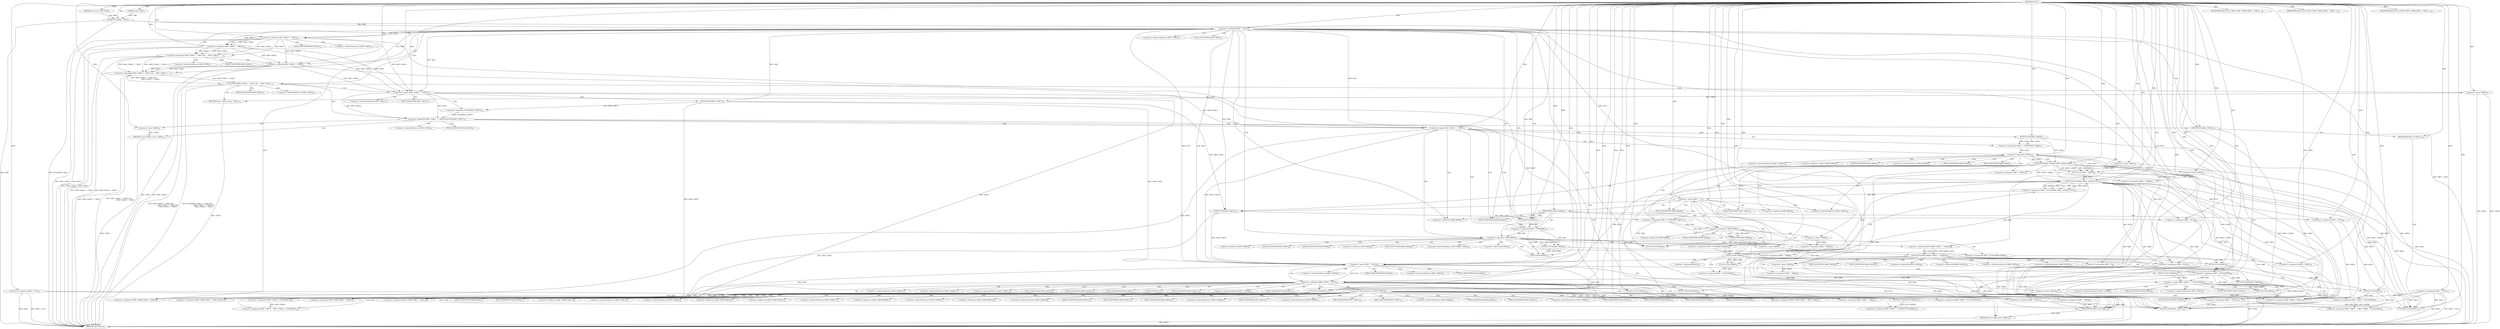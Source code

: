 digraph "FUN1" {  
"8" [label = <(METHOD,FUN1)<SUB>1</SUB>> ]
"383" [label = <(METHOD_RETURN,int)<SUB>1</SUB>> ]
"9" [label = <(PARAM,mqd_t VAR1)<SUB>1</SUB>> ]
"10" [label = <(PARAM,const struct VAR2 *VAR3)<SUB>1</SUB>> ]
"18" [label = <(FUN2,FUN2(VAR1, VAR3))<SUB>10</SUB>> ]
"21" [label = <(&lt;operator&gt;.assignment,VAR11 = NULL)<SUB>12</SUB>> ]
"24" [label = <(&lt;operator&gt;.assignment,VAR6 = NULL)<SUB>13</SUB>> ]
"178" [label = <(&lt;operator&gt;.assignment,VAR5 = FUN8(VAR1))<SUB>75</SUB>> ]
"193" [label = <(&lt;operator&gt;.assignment,VAR7 = FUN14(VAR5.VAR28))<SUB>81</SUB>> ]
"215" [label = <(&lt;operator&gt;.assignment,VAR9 = FUN15(VAR7))<SUB>86</SUB>> ]
"219" [label = <(&lt;operator&gt;.assignment,VAR4 = 0)<SUB>88</SUB>> ]
"222" [label = <(FUN16,FUN16(&amp;VAR9-&gt;VAR34))<SUB>89</SUB>> ]
"359" [label = <(FUN23,FUN23(&amp;VAR9-&gt;VAR34))<SUB>120</SUB>> ]
"365" [label = <(FUN10,FUN10(VAR5))<SUB>122</SUB>> ]
"381" [label = <(RETURN,return VAR4;,return VAR4;)<SUB>129</SUB>> ]
"28" [label = <(&lt;operator&gt;.notEquals,VAR3 != NULL)<SUB>14</SUB>> ]
"183" [label = <(&lt;operator&gt;.logicalNot,!VAR5.VAR28)<SUB>76</SUB>> ]
"200" [label = <(FUN3,FUN3(VAR5.VAR28-&gt;VAR31 != &amp;VAR32))<SUB>82</SUB>> ]
"228" [label = <(&lt;operator&gt;.equals,VAR3 == NULL)<SUB>90</SUB>> ]
"369" [label = <(IDENTIFIER,VAR6,if (VAR6))<SUB>124</SUB>> ]
"382" [label = <(IDENTIFIER,VAR4,return VAR4;)<SUB>129</SUB>> ]
"180" [label = <(FUN8,FUN8(VAR1))<SUB>75</SUB>> ]
"188" [label = <(&lt;operator&gt;.assignment,VAR4 = -VAR29)<SUB>77</SUB>> ]
"195" [label = <(FUN14,FUN14(VAR5.VAR28))<SUB>81</SUB>> ]
"210" [label = <(&lt;operator&gt;.assignment,VAR4 = -VAR29)<SUB>83</SUB>> ]
"217" [label = <(FUN15,FUN15(VAR7))<SUB>86</SUB>> ]
"371" [label = <(FUN24,FUN24(VAR6, VAR11))<SUB>125</SUB>> ]
"33" [label = <(FUN3,FUN3(VAR3-&gt;VAR12 != VAR13 &amp;&amp;
			     VAR3-&gt;VAR1...)<SUB>15</SUB>> ]
"56" [label = <(&lt;operator&gt;.logicalAnd,VAR3-&gt;VAR12 == VAR14 &amp;&amp;
			!FUN4(VAR3-&gt;VAR17))<SUB>19</SUB>> ]
"72" [label = <(&lt;operator&gt;.equals,VAR3-&gt;VAR12 == VAR15)<SUB>23</SUB>> ]
"201" [label = <(&lt;operator&gt;.notEquals,VAR5.VAR28-&gt;VAR31 != &amp;VAR32)<SUB>82</SUB>> ]
"233" [label = <(&lt;operator&gt;.equals,VAR9-&gt;VAR35 == FUN17(VAR36))<SUB>91</SUB>> ]
"52" [label = <(RETURN,return -VAR16;,return -VAR16;)<SUB>18</SUB>> ]
"68" [label = <(RETURN,return -VAR16;,return -VAR16;)<SUB>21</SUB>> ]
"79" [label = <(&lt;operator&gt;.assignment,VAR11 = FUN5(VAR19, VAR20))<SUB>27</SUB>> ]
"110" [label = <(FUN7,FUN7(VAR11, VAR19))<SUB>40</SUB>> ]
"114" [label = <(&lt;operator&gt;.assignment,VAR5 = FUN8(VAR3-&gt;VAR17))<SUB>43</SUB>> ]
"131" [label = <(&lt;operator&gt;.assignment,VAR6 = FUN9(VAR5.VAR28))<SUB>48</SUB>> ]
"137" [label = <(FUN10,FUN10(VAR5))<SUB>49</SUB>> ]
"151" [label = <(&lt;operator&gt;.assignment,VAR18 = VAR30)<SUB>56</SUB>> ]
"154" [label = <(&lt;operator&gt;.assignment,VAR4 = FUN13(VAR6, VAR11, &amp;VAR18, NULL))<SUB>57</SUB>> ]
"190" [label = <(&lt;operator&gt;.minus,-VAR29)<SUB>77</SUB>> ]
"212" [label = <(&lt;operator&gt;.minus,-VAR29)<SUB>83</SUB>> ]
"240" [label = <(FUN18,FUN18(VAR9))<SUB>92</SUB>> ]
"242" [label = <(&lt;operator&gt;.assignment,VAR7-&gt;VAR37 = VAR7-&gt;VAR38 = FUN19(VAR7))<SUB>93</SUB>> ]
"255" [label = <(&lt;operator&gt;.notEquals,VAR9-&gt;VAR35 != NULL)<SUB>95</SUB>> ]
"377" [label = <(IDENTIFIER,VAR11,if (VAR11))<SUB>126</SUB>> ]
"34" [label = <(&lt;operator&gt;.logicalAnd,VAR3-&gt;VAR12 != VAR13 &amp;&amp;
			     VAR3-&gt;VAR12 != ...)<SUB>15</SUB>> ]
"53" [label = <(&lt;operator&gt;.minus,-VAR16)<SUB>18</SUB>> ]
"57" [label = <(&lt;operator&gt;.equals,VAR3-&gt;VAR12 == VAR14)<SUB>19</SUB>> ]
"62" [label = <(&lt;operator&gt;.logicalNot,!FUN4(VAR3-&gt;VAR17))<SUB>20</SUB>> ]
"69" [label = <(&lt;operator&gt;.minus,-VAR16)<SUB>21</SUB>> ]
"85" [label = <(&lt;operator&gt;.logicalNot,!VAR11)<SUB>28</SUB>> ]
"94" [label = <(FUN6,FUN6(VAR11-&gt;VAR23,
					VAR3-&gt;VAR24.VAR25,
				...)<SUB>32</SUB>> ]
"121" [label = <(&lt;operator&gt;.logicalNot,!VAR5.VAR28)<SUB>44</SUB>> ]
"140" [label = <(FUN11,FUN11(VAR6))<SUB>50</SUB>> ]
"163" [label = <(&lt;operator&gt;.equals,VAR4 == 1)<SUB>59</SUB>> ]
"169" [label = <(IDENTIFIER,VAR4,if (VAR4))<SUB>67</SUB>> ]
"237" [label = <(FUN17,FUN17(VAR36))<SUB>91</SUB>> ]
"261" [label = <(&lt;operator&gt;.assignment,VAR4 = -VAR39)<SUB>96</SUB>> ]
"379" [label = <(FUN25,FUN25(VAR11))<SUB>127</SUB>> ]
"35" [label = <(&lt;operator&gt;.logicalAnd,VAR3-&gt;VAR12 != VAR13 &amp;&amp;
			     VAR3-&gt;VAR12 != ...)<SUB>15</SUB>> ]
"46" [label = <(&lt;operator&gt;.notEquals,VAR3-&gt;VAR12 != VAR15)<SUB>17</SUB>> ]
"63" [label = <(FUN4,FUN4(VAR3-&gt;VAR17))<SUB>20</SUB>> ]
"81" [label = <(FUN5,FUN5(VAR19, VAR20))<SUB>27</SUB>> ]
"88" [label = <(&lt;operator&gt;.assignment,VAR4 = -VAR21)<SUB>29</SUB>> ]
"105" [label = <(&lt;operator&gt;.assignment,VAR4 = -VAR26)<SUB>35</SUB>> ]
"116" [label = <(FUN8,FUN8(VAR3-&gt;VAR17))<SUB>43</SUB>> ]
"126" [label = <(&lt;operator&gt;.assignment,VAR4 = -VAR29)<SUB>45</SUB>> ]
"133" [label = <(FUN9,FUN9(VAR5.VAR28))<SUB>48</SUB>> ]
"143" [label = <(&lt;operator&gt;.assignment,VAR4 = FUN12(VAR6))<SUB>51</SUB>> ]
"147" [label = <(&lt;operator&gt;.assignment,VAR6 = NULL)<SUB>52</SUB>> ]
"156" [label = <(FUN13,FUN13(VAR6, VAR11, &amp;VAR18, NULL))<SUB>57</SUB>> ]
"171" [label = <(&lt;operator&gt;.assignment,VAR6 = NULL)<SUB>68</SUB>> ]
"174" [label = <(&lt;operator&gt;.assignment,VAR11 = NULL)<SUB>69</SUB>> ]
"246" [label = <(&lt;operator&gt;.assignment,VAR7-&gt;VAR38 = FUN19(VAR7))<SUB>93</SUB>> ]
"336" [label = <(&lt;operator&gt;.assignment,VAR9-&gt;VAR35 = FUN20(FUN17(VAR36)))<SUB>116</SUB>> ]
"343" [label = <(&lt;operator&gt;.assignment,VAR9-&gt;VAR43 = FUN21(FUN22()))<SUB>117</SUB>> ]
"349" [label = <(&lt;operator&gt;.assignment,VAR7-&gt;VAR37 = VAR7-&gt;VAR38 = FUN19(VAR7))<SUB>118</SUB>> ]
"36" [label = <(&lt;operator&gt;.notEquals,VAR3-&gt;VAR12 != VAR13)<SUB>15</SUB>> ]
"41" [label = <(&lt;operator&gt;.notEquals,VAR3-&gt;VAR12 != VAR14)<SUB>16</SUB>> ]
"250" [label = <(FUN19,FUN19(VAR7))<SUB>93</SUB>> ]
"263" [label = <(&lt;operator&gt;.minus,-VAR39)<SUB>96</SUB>> ]
"90" [label = <(&lt;operator&gt;.minus,-VAR21)<SUB>29</SUB>> ]
"107" [label = <(&lt;operator&gt;.minus,-VAR26)<SUB>35</SUB>> ]
"128" [label = <(&lt;operator&gt;.minus,-VAR29)<SUB>45</SUB>> ]
"145" [label = <(FUN12,FUN12(VAR6))<SUB>51</SUB>> ]
"273" [label = <(IDENTIFIER,VAR13,{
		case VAR13:
			VAR9-&gt;VAR40.VAR12 = VAR13;
	...)<SUB>99</SUB>> ]
"274" [label = <(&lt;operator&gt;.assignment,VAR9-&gt;VAR40.VAR12 = VAR13)<SUB>100</SUB>> ]
"283" [label = <(IDENTIFIER,VAR15,{
		case VAR13:
			VAR9-&gt;VAR40.VAR12 = VAR13;
	...)<SUB>102</SUB>> ]
"284" [label = <(&lt;operator&gt;.assignment,VAR9-&gt;VAR41 = VAR6)<SUB>103</SUB>> ]
"289" [label = <(&lt;operator&gt;.assignment,VAR9-&gt;VAR42 = VAR11)<SUB>104</SUB>> ]
"294" [label = <(&lt;operator&gt;.assignment,VAR6 = NULL)<SUB>105</SUB>> ]
"297" [label = <(&lt;operator&gt;.assignment,VAR11 = NULL)<SUB>106</SUB>> ]
"300" [label = <(&lt;operator&gt;.assignment,VAR9-&gt;VAR40.VAR12 = VAR15)<SUB>107</SUB>> ]
"309" [label = <(IDENTIFIER,VAR14,{
		case VAR13:
			VAR9-&gt;VAR40.VAR12 = VAR13;
	...)<SUB>109</SUB>> ]
"310" [label = <(&lt;operator&gt;.assignment,VAR9-&gt;VAR40.VAR17 = VAR3-&gt;VAR17)<SUB>110</SUB>> ]
"319" [label = <(&lt;operator&gt;.assignment,VAR9-&gt;VAR40.VAR24 = VAR3-&gt;VAR24)<SUB>111</SUB>> ]
"328" [label = <(&lt;operator&gt;.assignment,VAR9-&gt;VAR40.VAR12 = VAR14)<SUB>112</SUB>> ]
"340" [label = <(FUN20,FUN20(FUN17(VAR36)))<SUB>116</SUB>> ]
"347" [label = <(FUN21,FUN21(FUN22()))<SUB>117</SUB>> ]
"353" [label = <(&lt;operator&gt;.assignment,VAR7-&gt;VAR38 = FUN19(VAR7))<SUB>118</SUB>> ]
"341" [label = <(FUN17,FUN17(VAR36))<SUB>116</SUB>> ]
"357" [label = <(FUN19,FUN19(VAR7))<SUB>118</SUB>> ]
"223" [label = <(&lt;operator&gt;.addressOf,&amp;VAR9-&gt;VAR34)<SUB>89</SUB>> ]
"360" [label = <(&lt;operator&gt;.addressOf,&amp;VAR9-&gt;VAR34)<SUB>120</SUB>> ]
"184" [label = <(&lt;operator&gt;.fieldAccess,VAR5.VAR28)<SUB>76</SUB>> ]
"196" [label = <(&lt;operator&gt;.fieldAccess,VAR5.VAR28)<SUB>81</SUB>> ]
"224" [label = <(&lt;operator&gt;.indirectFieldAccess,VAR9-&gt;VAR34)<SUB>89</SUB>> ]
"361" [label = <(&lt;operator&gt;.indirectFieldAccess,VAR9-&gt;VAR34)<SUB>120</SUB>> ]
"186" [label = <(FIELD_IDENTIFIER,VAR28,VAR28)<SUB>76</SUB>> ]
"198" [label = <(FIELD_IDENTIFIER,VAR28,VAR28)<SUB>81</SUB>> ]
"202" [label = <(&lt;operator&gt;.indirectFieldAccess,VAR5.VAR28-&gt;VAR31)<SUB>82</SUB>> ]
"207" [label = <(&lt;operator&gt;.addressOf,&amp;VAR32)<SUB>82</SUB>> ]
"226" [label = <(FIELD_IDENTIFIER,VAR34,VAR34)<SUB>89</SUB>> ]
"363" [label = <(FIELD_IDENTIFIER,VAR34,VAR34)<SUB>120</SUB>> ]
"73" [label = <(&lt;operator&gt;.indirectFieldAccess,VAR3-&gt;VAR12)<SUB>23</SUB>> ]
"203" [label = <(&lt;operator&gt;.fieldAccess,VAR5.VAR28)<SUB>82</SUB>> ]
"206" [label = <(FIELD_IDENTIFIER,VAR31,VAR31)<SUB>82</SUB>> ]
"234" [label = <(&lt;operator&gt;.indirectFieldAccess,VAR9-&gt;VAR35)<SUB>91</SUB>> ]
"58" [label = <(&lt;operator&gt;.indirectFieldAccess,VAR3-&gt;VAR12)<SUB>19</SUB>> ]
"75" [label = <(FIELD_IDENTIFIER,VAR12,VAR12)<SUB>23</SUB>> ]
"205" [label = <(FIELD_IDENTIFIER,VAR28,VAR28)<SUB>82</SUB>> ]
"236" [label = <(FIELD_IDENTIFIER,VAR35,VAR35)<SUB>91</SUB>> ]
"243" [label = <(&lt;operator&gt;.indirectFieldAccess,VAR7-&gt;VAR37)<SUB>93</SUB>> ]
"256" [label = <(&lt;operator&gt;.indirectFieldAccess,VAR9-&gt;VAR35)<SUB>95</SUB>> ]
"47" [label = <(&lt;operator&gt;.indirectFieldAccess,VAR3-&gt;VAR12)<SUB>17</SUB>> ]
"60" [label = <(FIELD_IDENTIFIER,VAR12,VAR12)<SUB>19</SUB>> ]
"64" [label = <(&lt;operator&gt;.indirectFieldAccess,VAR3-&gt;VAR17)<SUB>20</SUB>> ]
"95" [label = <(&lt;operator&gt;.indirectFieldAccess,VAR11-&gt;VAR23)<SUB>32</SUB>> ]
"98" [label = <(&lt;operator&gt;.fieldAccess,VAR3-&gt;VAR24.VAR25)<SUB>33</SUB>> ]
"117" [label = <(&lt;operator&gt;.indirectFieldAccess,VAR3-&gt;VAR17)<SUB>43</SUB>> ]
"122" [label = <(&lt;operator&gt;.fieldAccess,VAR5.VAR28)<SUB>44</SUB>> ]
"134" [label = <(&lt;operator&gt;.fieldAccess,VAR5.VAR28)<SUB>48</SUB>> ]
"159" [label = <(&lt;operator&gt;.addressOf,&amp;VAR18)<SUB>57</SUB>> ]
"245" [label = <(FIELD_IDENTIFIER,VAR37,VAR37)<SUB>93</SUB>> ]
"247" [label = <(&lt;operator&gt;.indirectFieldAccess,VAR7-&gt;VAR38)<SUB>93</SUB>> ]
"258" [label = <(FIELD_IDENTIFIER,VAR35,VAR35)<SUB>95</SUB>> ]
"37" [label = <(&lt;operator&gt;.indirectFieldAccess,VAR3-&gt;VAR12)<SUB>15</SUB>> ]
"42" [label = <(&lt;operator&gt;.indirectFieldAccess,VAR3-&gt;VAR12)<SUB>16</SUB>> ]
"49" [label = <(FIELD_IDENTIFIER,VAR12,VAR12)<SUB>17</SUB>> ]
"66" [label = <(FIELD_IDENTIFIER,VAR17,VAR17)<SUB>20</SUB>> ]
"97" [label = <(FIELD_IDENTIFIER,VAR23,VAR23)<SUB>32</SUB>> ]
"99" [label = <(&lt;operator&gt;.indirectFieldAccess,VAR3-&gt;VAR24)<SUB>33</SUB>> ]
"102" [label = <(FIELD_IDENTIFIER,VAR25,VAR25)<SUB>33</SUB>> ]
"119" [label = <(FIELD_IDENTIFIER,VAR17,VAR17)<SUB>43</SUB>> ]
"124" [label = <(FIELD_IDENTIFIER,VAR28,VAR28)<SUB>44</SUB>> ]
"136" [label = <(FIELD_IDENTIFIER,VAR28,VAR28)<SUB>48</SUB>> ]
"249" [label = <(FIELD_IDENTIFIER,VAR38,VAR38)<SUB>93</SUB>> ]
"268" [label = <(&lt;operator&gt;.indirectFieldAccess,VAR3-&gt;VAR12)<SUB>98</SUB>> ]
"337" [label = <(&lt;operator&gt;.indirectFieldAccess,VAR9-&gt;VAR35)<SUB>116</SUB>> ]
"344" [label = <(&lt;operator&gt;.indirectFieldAccess,VAR9-&gt;VAR43)<SUB>117</SUB>> ]
"350" [label = <(&lt;operator&gt;.indirectFieldAccess,VAR7-&gt;VAR37)<SUB>118</SUB>> ]
"39" [label = <(FIELD_IDENTIFIER,VAR12,VAR12)<SUB>15</SUB>> ]
"44" [label = <(FIELD_IDENTIFIER,VAR12,VAR12)<SUB>16</SUB>> ]
"101" [label = <(FIELD_IDENTIFIER,VAR24,VAR24)<SUB>33</SUB>> ]
"270" [label = <(FIELD_IDENTIFIER,VAR12,VAR12)<SUB>98</SUB>> ]
"339" [label = <(FIELD_IDENTIFIER,VAR35,VAR35)<SUB>116</SUB>> ]
"346" [label = <(FIELD_IDENTIFIER,VAR43,VAR43)<SUB>117</SUB>> ]
"348" [label = <(FUN22,FUN22())<SUB>117</SUB>> ]
"352" [label = <(FIELD_IDENTIFIER,VAR37,VAR37)<SUB>118</SUB>> ]
"354" [label = <(&lt;operator&gt;.indirectFieldAccess,VAR7-&gt;VAR38)<SUB>118</SUB>> ]
"275" [label = <(&lt;operator&gt;.fieldAccess,VAR9-&gt;VAR40.VAR12)<SUB>100</SUB>> ]
"285" [label = <(&lt;operator&gt;.indirectFieldAccess,VAR9-&gt;VAR41)<SUB>103</SUB>> ]
"290" [label = <(&lt;operator&gt;.indirectFieldAccess,VAR9-&gt;VAR42)<SUB>104</SUB>> ]
"301" [label = <(&lt;operator&gt;.fieldAccess,VAR9-&gt;VAR40.VAR12)<SUB>107</SUB>> ]
"311" [label = <(&lt;operator&gt;.fieldAccess,VAR9-&gt;VAR40.VAR17)<SUB>110</SUB>> ]
"316" [label = <(&lt;operator&gt;.indirectFieldAccess,VAR3-&gt;VAR17)<SUB>110</SUB>> ]
"320" [label = <(&lt;operator&gt;.fieldAccess,VAR9-&gt;VAR40.VAR24)<SUB>111</SUB>> ]
"325" [label = <(&lt;operator&gt;.indirectFieldAccess,VAR3-&gt;VAR24)<SUB>111</SUB>> ]
"329" [label = <(&lt;operator&gt;.fieldAccess,VAR9-&gt;VAR40.VAR12)<SUB>112</SUB>> ]
"356" [label = <(FIELD_IDENTIFIER,VAR38,VAR38)<SUB>118</SUB>> ]
"276" [label = <(&lt;operator&gt;.indirectFieldAccess,VAR9-&gt;VAR40)<SUB>100</SUB>> ]
"279" [label = <(FIELD_IDENTIFIER,VAR12,VAR12)<SUB>100</SUB>> ]
"287" [label = <(FIELD_IDENTIFIER,VAR41,VAR41)<SUB>103</SUB>> ]
"292" [label = <(FIELD_IDENTIFIER,VAR42,VAR42)<SUB>104</SUB>> ]
"302" [label = <(&lt;operator&gt;.indirectFieldAccess,VAR9-&gt;VAR40)<SUB>107</SUB>> ]
"305" [label = <(FIELD_IDENTIFIER,VAR12,VAR12)<SUB>107</SUB>> ]
"312" [label = <(&lt;operator&gt;.indirectFieldAccess,VAR9-&gt;VAR40)<SUB>110</SUB>> ]
"315" [label = <(FIELD_IDENTIFIER,VAR17,VAR17)<SUB>110</SUB>> ]
"318" [label = <(FIELD_IDENTIFIER,VAR17,VAR17)<SUB>110</SUB>> ]
"321" [label = <(&lt;operator&gt;.indirectFieldAccess,VAR9-&gt;VAR40)<SUB>111</SUB>> ]
"324" [label = <(FIELD_IDENTIFIER,VAR24,VAR24)<SUB>111</SUB>> ]
"327" [label = <(FIELD_IDENTIFIER,VAR24,VAR24)<SUB>111</SUB>> ]
"330" [label = <(&lt;operator&gt;.indirectFieldAccess,VAR9-&gt;VAR40)<SUB>112</SUB>> ]
"333" [label = <(FIELD_IDENTIFIER,VAR12,VAR12)<SUB>112</SUB>> ]
"278" [label = <(FIELD_IDENTIFIER,VAR40,VAR40)<SUB>100</SUB>> ]
"304" [label = <(FIELD_IDENTIFIER,VAR40,VAR40)<SUB>107</SUB>> ]
"314" [label = <(FIELD_IDENTIFIER,VAR40,VAR40)<SUB>110</SUB>> ]
"323" [label = <(FIELD_IDENTIFIER,VAR40,VAR40)<SUB>111</SUB>> ]
"332" [label = <(FIELD_IDENTIFIER,VAR40,VAR40)<SUB>112</SUB>> ]
  "68" -> "383"  [ label = "DDG: &lt;RET&gt;"] 
  "381" -> "383"  [ label = "DDG: &lt;RET&gt;"] 
  "52" -> "383"  [ label = "DDG: &lt;RET&gt;"] 
  "18" -> "383"  [ label = "DDG: VAR1"] 
  "18" -> "383"  [ label = "DDG: FUN2(VAR1, VAR3)"] 
  "21" -> "383"  [ label = "DDG: VAR11"] 
  "21" -> "383"  [ label = "DDG: VAR11 = NULL"] 
  "24" -> "383"  [ label = "DDG: VAR6"] 
  "24" -> "383"  [ label = "DDG: VAR6 = NULL"] 
  "28" -> "383"  [ label = "DDG: VAR3"] 
  "28" -> "383"  [ label = "DDG: NULL"] 
  "28" -> "383"  [ label = "DDG: VAR3 != NULL"] 
  "36" -> "383"  [ label = "DDG: VAR3-&gt;VAR12"] 
  "36" -> "383"  [ label = "DDG: VAR13"] 
  "35" -> "383"  [ label = "DDG: VAR3-&gt;VAR12 != VAR13"] 
  "41" -> "383"  [ label = "DDG: VAR3-&gt;VAR12"] 
  "41" -> "383"  [ label = "DDG: VAR14"] 
  "35" -> "383"  [ label = "DDG: VAR3-&gt;VAR12 != VAR14"] 
  "34" -> "383"  [ label = "DDG: VAR3-&gt;VAR12 != VAR13 &amp;&amp;
			     VAR3-&gt;VAR12 != VAR14"] 
  "46" -> "383"  [ label = "DDG: VAR3-&gt;VAR12"] 
  "46" -> "383"  [ label = "DDG: VAR15"] 
  "34" -> "383"  [ label = "DDG: VAR3-&gt;VAR12 != VAR15"] 
  "33" -> "383"  [ label = "DDG: VAR3-&gt;VAR12 != VAR13 &amp;&amp;
			     VAR3-&gt;VAR12 != VAR14 &amp;&amp;
			     VAR3-&gt;VAR12 != VAR15"] 
  "33" -> "383"  [ label = "DDG: FUN3(VAR3-&gt;VAR12 != VAR13 &amp;&amp;
			     VAR3-&gt;VAR12 != VAR14 &amp;&amp;
			     VAR3-&gt;VAR12 != VAR15)"] 
  "53" -> "383"  [ label = "DDG: VAR16"] 
  "53" -> "383"  [ label = "DDG: -VAR16"] 
  "90" -> "383"  [ label = "DDG: VAR21"] 
  "263" -> "383"  [ label = "DDG: VAR39"] 
  "151" -> "383"  [ label = "DDG: VAR30"] 
  "107" -> "383"  [ label = "DDG: VAR26"] 
  "81" -> "383"  [ label = "DDG: VAR20"] 
  "8" -> "9"  [ label = "DDG: "] 
  "8" -> "10"  [ label = "DDG: "] 
  "8" -> "21"  [ label = "DDG: "] 
  "8" -> "24"  [ label = "DDG: "] 
  "180" -> "178"  [ label = "DDG: VAR1"] 
  "195" -> "193"  [ label = "DDG: VAR5.VAR28"] 
  "217" -> "215"  [ label = "DDG: VAR7"] 
  "8" -> "219"  [ label = "DDG: "] 
  "382" -> "381"  [ label = "DDG: VAR4"] 
  "9" -> "18"  [ label = "DDG: VAR1"] 
  "8" -> "18"  [ label = "DDG: "] 
  "10" -> "18"  [ label = "DDG: VAR3"] 
  "215" -> "222"  [ label = "DDG: VAR9"] 
  "222" -> "359"  [ label = "DDG: &amp;VAR9-&gt;VAR34"] 
  "215" -> "359"  [ label = "DDG: VAR9"] 
  "240" -> "359"  [ label = "DDG: VAR9"] 
  "178" -> "365"  [ label = "DDG: VAR5"] 
  "195" -> "365"  [ label = "DDG: VAR5.VAR28"] 
  "8" -> "365"  [ label = "DDG: "] 
  "8" -> "369"  [ label = "DDG: "] 
  "261" -> "382"  [ label = "DDG: VAR4"] 
  "219" -> "382"  [ label = "DDG: VAR4"] 
  "210" -> "382"  [ label = "DDG: VAR4"] 
  "143" -> "382"  [ label = "DDG: VAR4"] 
  "88" -> "382"  [ label = "DDG: VAR4"] 
  "188" -> "382"  [ label = "DDG: VAR4"] 
  "163" -> "382"  [ label = "DDG: VAR4"] 
  "105" -> "382"  [ label = "DDG: VAR4"] 
  "126" -> "382"  [ label = "DDG: VAR4"] 
  "8" -> "382"  [ label = "DDG: "] 
  "18" -> "28"  [ label = "DDG: VAR3"] 
  "8" -> "28"  [ label = "DDG: "] 
  "18" -> "180"  [ label = "DDG: VAR1"] 
  "8" -> "180"  [ label = "DDG: "] 
  "178" -> "183"  [ label = "DDG: VAR5"] 
  "190" -> "188"  [ label = "DDG: VAR29"] 
  "178" -> "195"  [ label = "DDG: VAR5"] 
  "183" -> "195"  [ label = "DDG: VAR5.VAR28"] 
  "201" -> "200"  [ label = "DDG: VAR5.VAR28-&gt;VAR31"] 
  "201" -> "200"  [ label = "DDG: &amp;VAR32"] 
  "212" -> "210"  [ label = "DDG: VAR29"] 
  "193" -> "217"  [ label = "DDG: VAR7"] 
  "8" -> "217"  [ label = "DDG: "] 
  "28" -> "228"  [ label = "DDG: VAR3"] 
  "63" -> "228"  [ label = "DDG: VAR3-&gt;VAR17"] 
  "72" -> "228"  [ label = "DDG: VAR3-&gt;VAR12"] 
  "116" -> "228"  [ label = "DDG: VAR3-&gt;VAR17"] 
  "8" -> "228"  [ label = "DDG: "] 
  "28" -> "228"  [ label = "DDG: NULL"] 
  "156" -> "228"  [ label = "DDG: NULL"] 
  "8" -> "201"  [ label = "DDG: "] 
  "24" -> "371"  [ label = "DDG: VAR6"] 
  "156" -> "371"  [ label = "DDG: VAR6"] 
  "294" -> "371"  [ label = "DDG: VAR6"] 
  "171" -> "371"  [ label = "DDG: VAR6"] 
  "147" -> "371"  [ label = "DDG: VAR6"] 
  "8" -> "371"  [ label = "DDG: "] 
  "21" -> "371"  [ label = "DDG: VAR11"] 
  "85" -> "371"  [ label = "DDG: VAR11"] 
  "94" -> "371"  [ label = "DDG: VAR11-&gt;VAR23"] 
  "110" -> "371"  [ label = "DDG: VAR11"] 
  "156" -> "371"  [ label = "DDG: VAR11"] 
  "297" -> "371"  [ label = "DDG: VAR11"] 
  "174" -> "371"  [ label = "DDG: VAR11"] 
  "34" -> "33"  [ label = "DDG: VAR3-&gt;VAR12 != VAR13 &amp;&amp;
			     VAR3-&gt;VAR12 != VAR14"] 
  "34" -> "33"  [ label = "DDG: VAR3-&gt;VAR12 != VAR15"] 
  "53" -> "52"  [ label = "DDG: -VAR16"] 
  "57" -> "56"  [ label = "DDG: VAR3-&gt;VAR12"] 
  "57" -> "56"  [ label = "DDG: VAR14"] 
  "62" -> "56"  [ label = "DDG: FUN4(VAR3-&gt;VAR17)"] 
  "69" -> "68"  [ label = "DDG: -VAR16"] 
  "28" -> "72"  [ label = "DDG: VAR3"] 
  "57" -> "72"  [ label = "DDG: VAR3-&gt;VAR12"] 
  "46" -> "72"  [ label = "DDG: VAR15"] 
  "8" -> "72"  [ label = "DDG: "] 
  "81" -> "79"  [ label = "DDG: VAR19"] 
  "81" -> "79"  [ label = "DDG: VAR20"] 
  "116" -> "114"  [ label = "DDG: VAR3-&gt;VAR17"] 
  "133" -> "131"  [ label = "DDG: VAR5.VAR28"] 
  "8" -> "151"  [ label = "DDG: "] 
  "156" -> "154"  [ label = "DDG: VAR6"] 
  "156" -> "154"  [ label = "DDG: VAR11"] 
  "156" -> "154"  [ label = "DDG: &amp;VAR18"] 
  "156" -> "154"  [ label = "DDG: NULL"] 
  "8" -> "190"  [ label = "DDG: "] 
  "8" -> "212"  [ label = "DDG: "] 
  "215" -> "233"  [ label = "DDG: VAR9"] 
  "237" -> "233"  [ label = "DDG: VAR36"] 
  "246" -> "242"  [ label = "DDG: VAR7-&gt;VAR38"] 
  "250" -> "242"  [ label = "DDG: VAR7"] 
  "8" -> "377"  [ label = "DDG: "] 
  "35" -> "34"  [ label = "DDG: VAR3-&gt;VAR12 != VAR13"] 
  "35" -> "34"  [ label = "DDG: VAR3-&gt;VAR12 != VAR14"] 
  "46" -> "34"  [ label = "DDG: VAR3-&gt;VAR12"] 
  "46" -> "34"  [ label = "DDG: VAR15"] 
  "28" -> "57"  [ label = "DDG: VAR3"] 
  "36" -> "57"  [ label = "DDG: VAR3-&gt;VAR12"] 
  "41" -> "57"  [ label = "DDG: VAR3-&gt;VAR12"] 
  "46" -> "57"  [ label = "DDG: VAR3-&gt;VAR12"] 
  "41" -> "57"  [ label = "DDG: VAR14"] 
  "8" -> "57"  [ label = "DDG: "] 
  "63" -> "62"  [ label = "DDG: VAR3-&gt;VAR17"] 
  "85" -> "110"  [ label = "DDG: VAR11"] 
  "94" -> "110"  [ label = "DDG: VAR11-&gt;VAR23"] 
  "8" -> "110"  [ label = "DDG: "] 
  "94" -> "110"  [ label = "DDG: VAR19"] 
  "114" -> "137"  [ label = "DDG: VAR5"] 
  "133" -> "137"  [ label = "DDG: VAR5.VAR28"] 
  "8" -> "137"  [ label = "DDG: "] 
  "8" -> "169"  [ label = "DDG: "] 
  "8" -> "237"  [ label = "DDG: "] 
  "215" -> "240"  [ label = "DDG: VAR9"] 
  "233" -> "240"  [ label = "DDG: VAR9-&gt;VAR35"] 
  "8" -> "240"  [ label = "DDG: "] 
  "215" -> "255"  [ label = "DDG: VAR9"] 
  "228" -> "255"  [ label = "DDG: NULL"] 
  "8" -> "255"  [ label = "DDG: "] 
  "263" -> "261"  [ label = "DDG: VAR39"] 
  "36" -> "35"  [ label = "DDG: VAR3-&gt;VAR12"] 
  "36" -> "35"  [ label = "DDG: VAR13"] 
  "41" -> "35"  [ label = "DDG: VAR3-&gt;VAR12"] 
  "41" -> "35"  [ label = "DDG: VAR14"] 
  "28" -> "46"  [ label = "DDG: VAR3"] 
  "36" -> "46"  [ label = "DDG: VAR3-&gt;VAR12"] 
  "41" -> "46"  [ label = "DDG: VAR3-&gt;VAR12"] 
  "8" -> "46"  [ label = "DDG: "] 
  "8" -> "53"  [ label = "DDG: "] 
  "28" -> "63"  [ label = "DDG: VAR3"] 
  "8" -> "69"  [ label = "DDG: "] 
  "8" -> "81"  [ label = "DDG: "] 
  "79" -> "85"  [ label = "DDG: VAR11"] 
  "8" -> "85"  [ label = "DDG: "] 
  "90" -> "88"  [ label = "DDG: VAR21"] 
  "85" -> "94"  [ label = "DDG: VAR11"] 
  "81" -> "94"  [ label = "DDG: VAR19"] 
  "8" -> "94"  [ label = "DDG: "] 
  "107" -> "105"  [ label = "DDG: VAR26"] 
  "28" -> "116"  [ label = "DDG: VAR3"] 
  "63" -> "116"  [ label = "DDG: VAR3-&gt;VAR17"] 
  "114" -> "121"  [ label = "DDG: VAR5"] 
  "128" -> "126"  [ label = "DDG: VAR29"] 
  "114" -> "133"  [ label = "DDG: VAR5"] 
  "121" -> "133"  [ label = "DDG: VAR5.VAR28"] 
  "131" -> "140"  [ label = "DDG: VAR6"] 
  "8" -> "140"  [ label = "DDG: "] 
  "145" -> "143"  [ label = "DDG: VAR6"] 
  "28" -> "147"  [ label = "DDG: NULL"] 
  "156" -> "147"  [ label = "DDG: NULL"] 
  "8" -> "147"  [ label = "DDG: "] 
  "140" -> "156"  [ label = "DDG: VAR6"] 
  "8" -> "156"  [ label = "DDG: "] 
  "94" -> "156"  [ label = "DDG: VAR11-&gt;VAR23"] 
  "110" -> "156"  [ label = "DDG: VAR11"] 
  "151" -> "156"  [ label = "DDG: VAR18"] 
  "28" -> "156"  [ label = "DDG: NULL"] 
  "154" -> "163"  [ label = "DDG: VAR4"] 
  "8" -> "163"  [ label = "DDG: "] 
  "156" -> "171"  [ label = "DDG: NULL"] 
  "8" -> "171"  [ label = "DDG: "] 
  "8" -> "174"  [ label = "DDG: "] 
  "156" -> "174"  [ label = "DDG: NULL"] 
  "250" -> "246"  [ label = "DDG: VAR7"] 
  "340" -> "336"  [ label = "DDG: FUN17(VAR36)"] 
  "347" -> "343"  [ label = "DDG: FUN22()"] 
  "353" -> "349"  [ label = "DDG: VAR7-&gt;VAR38"] 
  "357" -> "349"  [ label = "DDG: VAR7"] 
  "21" -> "379"  [ label = "DDG: VAR11"] 
  "85" -> "379"  [ label = "DDG: VAR11"] 
  "94" -> "379"  [ label = "DDG: VAR11-&gt;VAR23"] 
  "110" -> "379"  [ label = "DDG: VAR11"] 
  "156" -> "379"  [ label = "DDG: VAR11"] 
  "297" -> "379"  [ label = "DDG: VAR11"] 
  "174" -> "379"  [ label = "DDG: VAR11"] 
  "8" -> "379"  [ label = "DDG: "] 
  "28" -> "36"  [ label = "DDG: VAR3"] 
  "8" -> "36"  [ label = "DDG: "] 
  "28" -> "41"  [ label = "DDG: VAR3"] 
  "36" -> "41"  [ label = "DDG: VAR3-&gt;VAR12"] 
  "8" -> "41"  [ label = "DDG: "] 
  "217" -> "250"  [ label = "DDG: VAR7"] 
  "8" -> "250"  [ label = "DDG: "] 
  "8" -> "263"  [ label = "DDG: "] 
  "8" -> "90"  [ label = "DDG: "] 
  "8" -> "107"  [ label = "DDG: "] 
  "8" -> "128"  [ label = "DDG: "] 
  "140" -> "145"  [ label = "DDG: VAR6"] 
  "8" -> "145"  [ label = "DDG: "] 
  "8" -> "273"  [ label = "DDG: "] 
  "36" -> "274"  [ label = "DDG: VAR13"] 
  "8" -> "274"  [ label = "DDG: "] 
  "8" -> "283"  [ label = "DDG: "] 
  "24" -> "284"  [ label = "DDG: VAR6"] 
  "156" -> "284"  [ label = "DDG: VAR6"] 
  "8" -> "284"  [ label = "DDG: "] 
  "21" -> "289"  [ label = "DDG: VAR11"] 
  "94" -> "289"  [ label = "DDG: VAR11-&gt;VAR23"] 
  "156" -> "289"  [ label = "DDG: VAR11"] 
  "8" -> "289"  [ label = "DDG: "] 
  "255" -> "294"  [ label = "DDG: NULL"] 
  "8" -> "294"  [ label = "DDG: "] 
  "8" -> "297"  [ label = "DDG: "] 
  "255" -> "297"  [ label = "DDG: NULL"] 
  "72" -> "300"  [ label = "DDG: VAR15"] 
  "8" -> "300"  [ label = "DDG: "] 
  "8" -> "309"  [ label = "DDG: "] 
  "63" -> "310"  [ label = "DDG: VAR3-&gt;VAR17"] 
  "116" -> "310"  [ label = "DDG: VAR3-&gt;VAR17"] 
  "228" -> "310"  [ label = "DDG: VAR3"] 
  "228" -> "319"  [ label = "DDG: VAR3"] 
  "57" -> "328"  [ label = "DDG: VAR14"] 
  "8" -> "328"  [ label = "DDG: "] 
  "341" -> "340"  [ label = "DDG: VAR36"] 
  "8" -> "347"  [ label = "DDG: "] 
  "357" -> "353"  [ label = "DDG: VAR7"] 
  "8" -> "341"  [ label = "DDG: "] 
  "217" -> "357"  [ label = "DDG: VAR7"] 
  "8" -> "357"  [ label = "DDG: "] 
  "28" -> "34"  [ label = "CDG: "] 
  "28" -> "184"  [ label = "CDG: "] 
  "28" -> "36"  [ label = "CDG: "] 
  "28" -> "186"  [ label = "CDG: "] 
  "28" -> "180"  [ label = "CDG: "] 
  "28" -> "39"  [ label = "CDG: "] 
  "28" -> "37"  [ label = "CDG: "] 
  "28" -> "178"  [ label = "CDG: "] 
  "28" -> "35"  [ label = "CDG: "] 
  "28" -> "33"  [ label = "CDG: "] 
  "28" -> "183"  [ label = "CDG: "] 
  "28" -> "381"  [ label = "CDG: "] 
  "28" -> "369"  [ label = "CDG: "] 
  "183" -> "188"  [ label = "CDG: "] 
  "183" -> "196"  [ label = "CDG: "] 
  "183" -> "206"  [ label = "CDG: "] 
  "183" -> "195"  [ label = "CDG: "] 
  "183" -> "190"  [ label = "CDG: "] 
  "183" -> "202"  [ label = "CDG: "] 
  "183" -> "201"  [ label = "CDG: "] 
  "183" -> "200"  [ label = "CDG: "] 
  "183" -> "365"  [ label = "CDG: "] 
  "183" -> "198"  [ label = "CDG: "] 
  "183" -> "207"  [ label = "CDG: "] 
  "183" -> "205"  [ label = "CDG: "] 
  "183" -> "193"  [ label = "CDG: "] 
  "183" -> "203"  [ label = "CDG: "] 
  "200" -> "215"  [ label = "CDG: "] 
  "200" -> "226"  [ label = "CDG: "] 
  "200" -> "228"  [ label = "CDG: "] 
  "200" -> "224"  [ label = "CDG: "] 
  "200" -> "217"  [ label = "CDG: "] 
  "200" -> "360"  [ label = "CDG: "] 
  "200" -> "222"  [ label = "CDG: "] 
  "200" -> "223"  [ label = "CDG: "] 
  "200" -> "212"  [ label = "CDG: "] 
  "200" -> "361"  [ label = "CDG: "] 
  "200" -> "359"  [ label = "CDG: "] 
  "200" -> "210"  [ label = "CDG: "] 
  "200" -> "363"  [ label = "CDG: "] 
  "200" -> "219"  [ label = "CDG: "] 
  "228" -> "256"  [ label = "CDG: "] 
  "228" -> "258"  [ label = "CDG: "] 
  "228" -> "236"  [ label = "CDG: "] 
  "228" -> "237"  [ label = "CDG: "] 
  "228" -> "255"  [ label = "CDG: "] 
  "228" -> "233"  [ label = "CDG: "] 
  "228" -> "234"  [ label = "CDG: "] 
  "369" -> "377"  [ label = "CDG: "] 
  "369" -> "371"  [ label = "CDG: "] 
  "33" -> "60"  [ label = "CDG: "] 
  "33" -> "52"  [ label = "CDG: "] 
  "33" -> "53"  [ label = "CDG: "] 
  "33" -> "57"  [ label = "CDG: "] 
  "33" -> "56"  [ label = "CDG: "] 
  "33" -> "58"  [ label = "CDG: "] 
  "56" -> "68"  [ label = "CDG: "] 
  "56" -> "72"  [ label = "CDG: "] 
  "56" -> "73"  [ label = "CDG: "] 
  "56" -> "75"  [ label = "CDG: "] 
  "56" -> "69"  [ label = "CDG: "] 
  "56" -> "381"  [ label = "CDG: "] 
  "56" -> "369"  [ label = "CDG: "] 
  "72" -> "184"  [ label = "CDG: "] 
  "72" -> "186"  [ label = "CDG: "] 
  "72" -> "180"  [ label = "CDG: "] 
  "72" -> "81"  [ label = "CDG: "] 
  "72" -> "85"  [ label = "CDG: "] 
  "72" -> "178"  [ label = "CDG: "] 
  "72" -> "79"  [ label = "CDG: "] 
  "72" -> "183"  [ label = "CDG: "] 
  "233" -> "240"  [ label = "CDG: "] 
  "233" -> "243"  [ label = "CDG: "] 
  "233" -> "247"  [ label = "CDG: "] 
  "233" -> "242"  [ label = "CDG: "] 
  "233" -> "249"  [ label = "CDG: "] 
  "233" -> "245"  [ label = "CDG: "] 
  "233" -> "246"  [ label = "CDG: "] 
  "233" -> "250"  [ label = "CDG: "] 
  "57" -> "66"  [ label = "CDG: "] 
  "57" -> "64"  [ label = "CDG: "] 
  "57" -> "63"  [ label = "CDG: "] 
  "57" -> "62"  [ label = "CDG: "] 
  "255" -> "356"  [ label = "CDG: "] 
  "255" -> "349"  [ label = "CDG: "] 
  "255" -> "336"  [ label = "CDG: "] 
  "255" -> "340"  [ label = "CDG: "] 
  "255" -> "268"  [ label = "CDG: "] 
  "255" -> "346"  [ label = "CDG: "] 
  "255" -> "348"  [ label = "CDG: "] 
  "255" -> "347"  [ label = "CDG: "] 
  "255" -> "357"  [ label = "CDG: "] 
  "255" -> "261"  [ label = "CDG: "] 
  "255" -> "337"  [ label = "CDG: "] 
  "255" -> "341"  [ label = "CDG: "] 
  "255" -> "339"  [ label = "CDG: "] 
  "255" -> "353"  [ label = "CDG: "] 
  "255" -> "352"  [ label = "CDG: "] 
  "255" -> "343"  [ label = "CDG: "] 
  "255" -> "354"  [ label = "CDG: "] 
  "255" -> "270"  [ label = "CDG: "] 
  "255" -> "263"  [ label = "CDG: "] 
  "255" -> "350"  [ label = "CDG: "] 
  "255" -> "344"  [ label = "CDG: "] 
  "377" -> "379"  [ label = "CDG: "] 
  "35" -> "49"  [ label = "CDG: "] 
  "35" -> "47"  [ label = "CDG: "] 
  "35" -> "46"  [ label = "CDG: "] 
  "85" -> "102"  [ label = "CDG: "] 
  "85" -> "95"  [ label = "CDG: "] 
  "85" -> "88"  [ label = "CDG: "] 
  "85" -> "94"  [ label = "CDG: "] 
  "85" -> "98"  [ label = "CDG: "] 
  "85" -> "97"  [ label = "CDG: "] 
  "85" -> "101"  [ label = "CDG: "] 
  "85" -> "90"  [ label = "CDG: "] 
  "85" -> "99"  [ label = "CDG: "] 
  "94" -> "114"  [ label = "CDG: "] 
  "94" -> "116"  [ label = "CDG: "] 
  "94" -> "122"  [ label = "CDG: "] 
  "94" -> "117"  [ label = "CDG: "] 
  "94" -> "107"  [ label = "CDG: "] 
  "94" -> "119"  [ label = "CDG: "] 
  "94" -> "121"  [ label = "CDG: "] 
  "94" -> "105"  [ label = "CDG: "] 
  "94" -> "110"  [ label = "CDG: "] 
  "94" -> "124"  [ label = "CDG: "] 
  "121" -> "136"  [ label = "CDG: "] 
  "121" -> "128"  [ label = "CDG: "] 
  "121" -> "134"  [ label = "CDG: "] 
  "121" -> "140"  [ label = "CDG: "] 
  "121" -> "133"  [ label = "CDG: "] 
  "121" -> "131"  [ label = "CDG: "] 
  "121" -> "137"  [ label = "CDG: "] 
  "121" -> "126"  [ label = "CDG: "] 
  "140" -> "154"  [ label = "CDG: "] 
  "140" -> "163"  [ label = "CDG: "] 
  "140" -> "159"  [ label = "CDG: "] 
  "140" -> "147"  [ label = "CDG: "] 
  "140" -> "145"  [ label = "CDG: "] 
  "140" -> "151"  [ label = "CDG: "] 
  "140" -> "143"  [ label = "CDG: "] 
  "140" -> "156"  [ label = "CDG: "] 
  "163" -> "114"  [ label = "CDG: "] 
  "163" -> "116"  [ label = "CDG: "] 
  "163" -> "122"  [ label = "CDG: "] 
  "163" -> "117"  [ label = "CDG: "] 
  "163" -> "169"  [ label = "CDG: "] 
  "163" -> "119"  [ label = "CDG: "] 
  "163" -> "121"  [ label = "CDG: "] 
  "163" -> "124"  [ label = "CDG: "] 
  "169" -> "184"  [ label = "CDG: "] 
  "169" -> "174"  [ label = "CDG: "] 
  "169" -> "186"  [ label = "CDG: "] 
  "169" -> "180"  [ label = "CDG: "] 
  "169" -> "178"  [ label = "CDG: "] 
  "169" -> "171"  [ label = "CDG: "] 
  "169" -> "183"  [ label = "CDG: "] 
  "36" -> "42"  [ label = "CDG: "] 
  "36" -> "41"  [ label = "CDG: "] 
  "36" -> "44"  [ label = "CDG: "] 
  "268" -> "292"  [ label = "CDG: "] 
  "268" -> "290"  [ label = "CDG: "] 
  "268" -> "300"  [ label = "CDG: "] 
  "268" -> "302"  [ label = "CDG: "] 
  "268" -> "324"  [ label = "CDG: "] 
  "268" -> "276"  [ label = "CDG: "] 
  "268" -> "315"  [ label = "CDG: "] 
  "268" -> "274"  [ label = "CDG: "] 
  "268" -> "329"  [ label = "CDG: "] 
  "268" -> "304"  [ label = "CDG: "] 
  "268" -> "311"  [ label = "CDG: "] 
  "268" -> "328"  [ label = "CDG: "] 
  "268" -> "310"  [ label = "CDG: "] 
  "268" -> "278"  [ label = "CDG: "] 
  "268" -> "323"  [ label = "CDG: "] 
  "268" -> "305"  [ label = "CDG: "] 
  "268" -> "316"  [ label = "CDG: "] 
  "268" -> "297"  [ label = "CDG: "] 
  "268" -> "321"  [ label = "CDG: "] 
  "268" -> "319"  [ label = "CDG: "] 
  "268" -> "320"  [ label = "CDG: "] 
  "268" -> "279"  [ label = "CDG: "] 
  "268" -> "275"  [ label = "CDG: "] 
  "268" -> "301"  [ label = "CDG: "] 
  "268" -> "332"  [ label = "CDG: "] 
  "268" -> "284"  [ label = "CDG: "] 
  "268" -> "285"  [ label = "CDG: "] 
  "268" -> "289"  [ label = "CDG: "] 
  "268" -> "325"  [ label = "CDG: "] 
  "268" -> "314"  [ label = "CDG: "] 
  "268" -> "318"  [ label = "CDG: "] 
  "268" -> "333"  [ label = "CDG: "] 
  "268" -> "327"  [ label = "CDG: "] 
  "268" -> "287"  [ label = "CDG: "] 
  "268" -> "330"  [ label = "CDG: "] 
  "268" -> "294"  [ label = "CDG: "] 
  "268" -> "312"  [ label = "CDG: "] 
}
